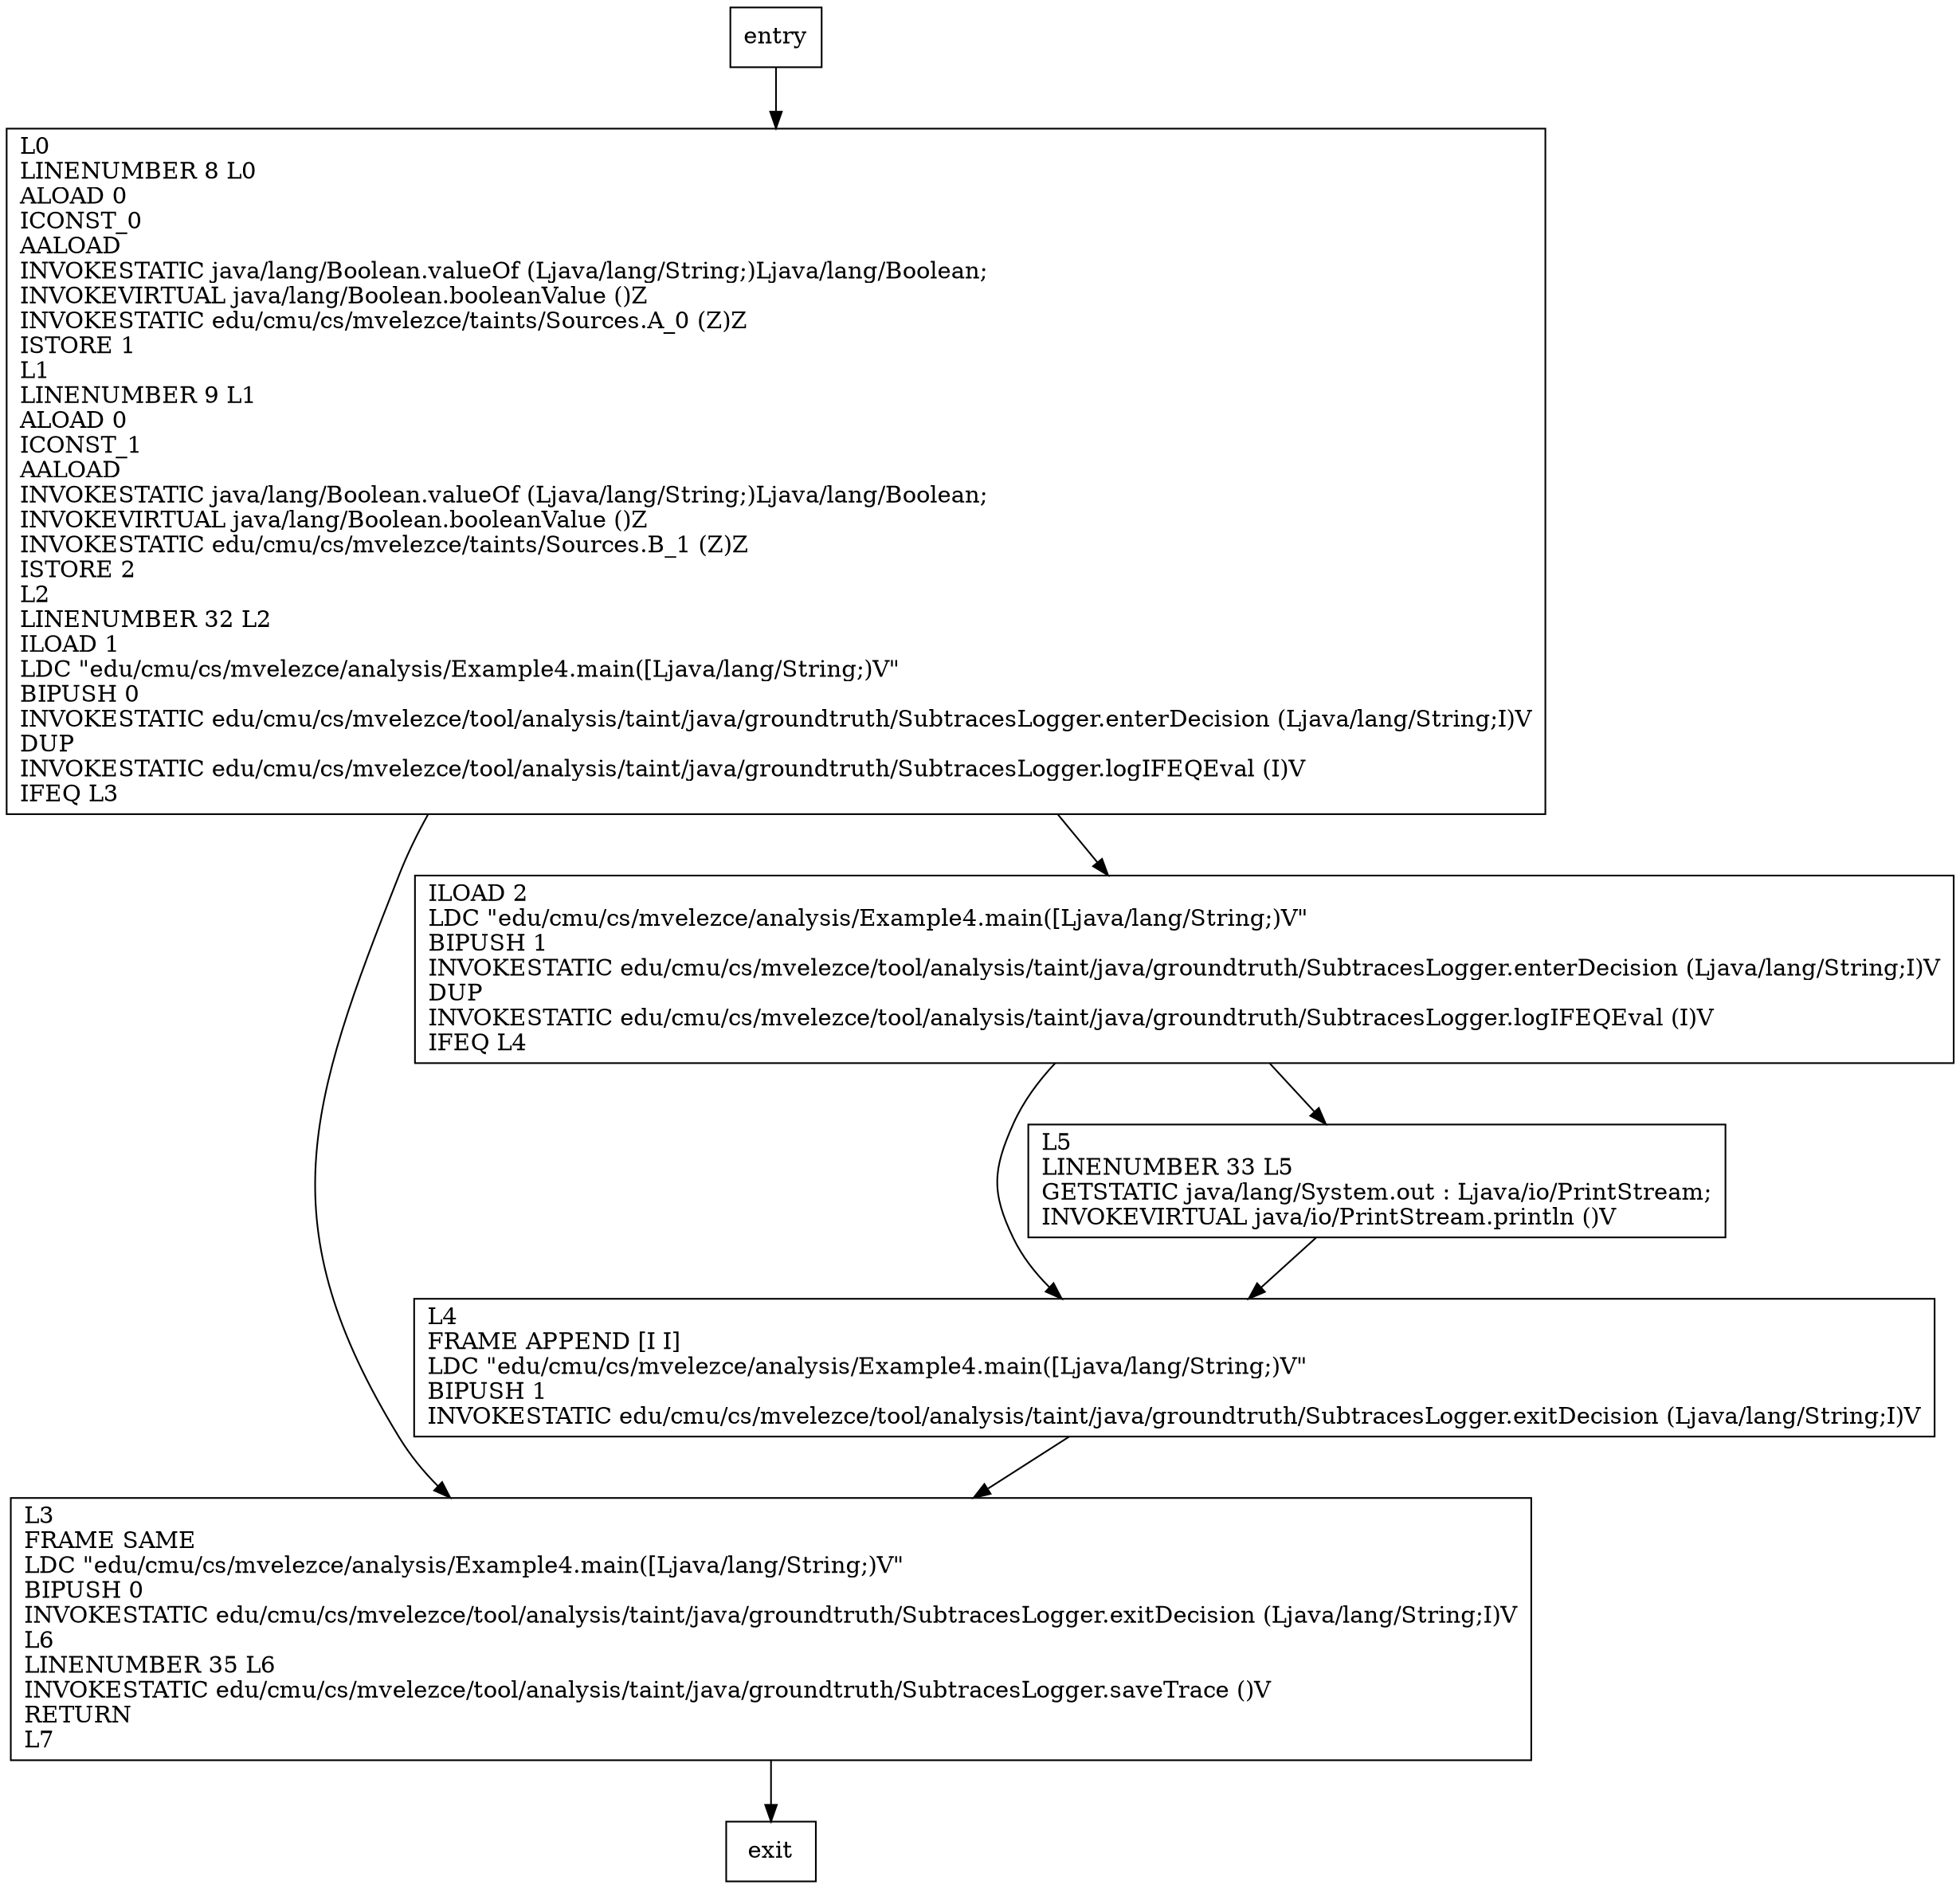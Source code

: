 digraph main {
node [shape=record];
1903243860 [label="L4\lFRAME APPEND [I I]\lLDC \"edu/cmu/cs/mvelezce/analysis/Example4.main([Ljava/lang/String;)V\"\lBIPUSH 1\lINVOKESTATIC edu/cmu/cs/mvelezce/tool/analysis/taint/java/groundtruth/SubtracesLogger.exitDecision (Ljava/lang/String;I)V\l"];
961307083 [label="L5\lLINENUMBER 33 L5\lGETSTATIC java/lang/System.out : Ljava/io/PrintStream;\lINVOKEVIRTUAL java/io/PrintStream.println ()V\l"];
1780440622 [label="L3\lFRAME SAME\lLDC \"edu/cmu/cs/mvelezce/analysis/Example4.main([Ljava/lang/String;)V\"\lBIPUSH 0\lINVOKESTATIC edu/cmu/cs/mvelezce/tool/analysis/taint/java/groundtruth/SubtracesLogger.exitDecision (Ljava/lang/String;I)V\lL6\lLINENUMBER 35 L6\lINVOKESTATIC edu/cmu/cs/mvelezce/tool/analysis/taint/java/groundtruth/SubtracesLogger.saveTrace ()V\lRETURN\lL7\l"];
616401159 [label="L0\lLINENUMBER 8 L0\lALOAD 0\lICONST_0\lAALOAD\lINVOKESTATIC java/lang/Boolean.valueOf (Ljava/lang/String;)Ljava/lang/Boolean;\lINVOKEVIRTUAL java/lang/Boolean.booleanValue ()Z\lINVOKESTATIC edu/cmu/cs/mvelezce/taints/Sources.A_0 (Z)Z\lISTORE 1\lL1\lLINENUMBER 9 L1\lALOAD 0\lICONST_1\lAALOAD\lINVOKESTATIC java/lang/Boolean.valueOf (Ljava/lang/String;)Ljava/lang/Boolean;\lINVOKEVIRTUAL java/lang/Boolean.booleanValue ()Z\lINVOKESTATIC edu/cmu/cs/mvelezce/taints/Sources.B_1 (Z)Z\lISTORE 2\lL2\lLINENUMBER 32 L2\lILOAD 1\lLDC \"edu/cmu/cs/mvelezce/analysis/Example4.main([Ljava/lang/String;)V\"\lBIPUSH 0\lINVOKESTATIC edu/cmu/cs/mvelezce/tool/analysis/taint/java/groundtruth/SubtracesLogger.enterDecision (Ljava/lang/String;I)V\lDUP\lINVOKESTATIC edu/cmu/cs/mvelezce/tool/analysis/taint/java/groundtruth/SubtracesLogger.logIFEQEval (I)V\lIFEQ L3\l"];
1821207087 [label="ILOAD 2\lLDC \"edu/cmu/cs/mvelezce/analysis/Example4.main([Ljava/lang/String;)V\"\lBIPUSH 1\lINVOKESTATIC edu/cmu/cs/mvelezce/tool/analysis/taint/java/groundtruth/SubtracesLogger.enterDecision (Ljava/lang/String;I)V\lDUP\lINVOKESTATIC edu/cmu/cs/mvelezce/tool/analysis/taint/java/groundtruth/SubtracesLogger.logIFEQEval (I)V\lIFEQ L4\l"];
entry;
exit;
entry -> 616401159;
1903243860 -> 1780440622;
961307083 -> 1903243860;
1780440622 -> exit;
616401159 -> 1780440622;
616401159 -> 1821207087;
1821207087 -> 1903243860;
1821207087 -> 961307083;
}
